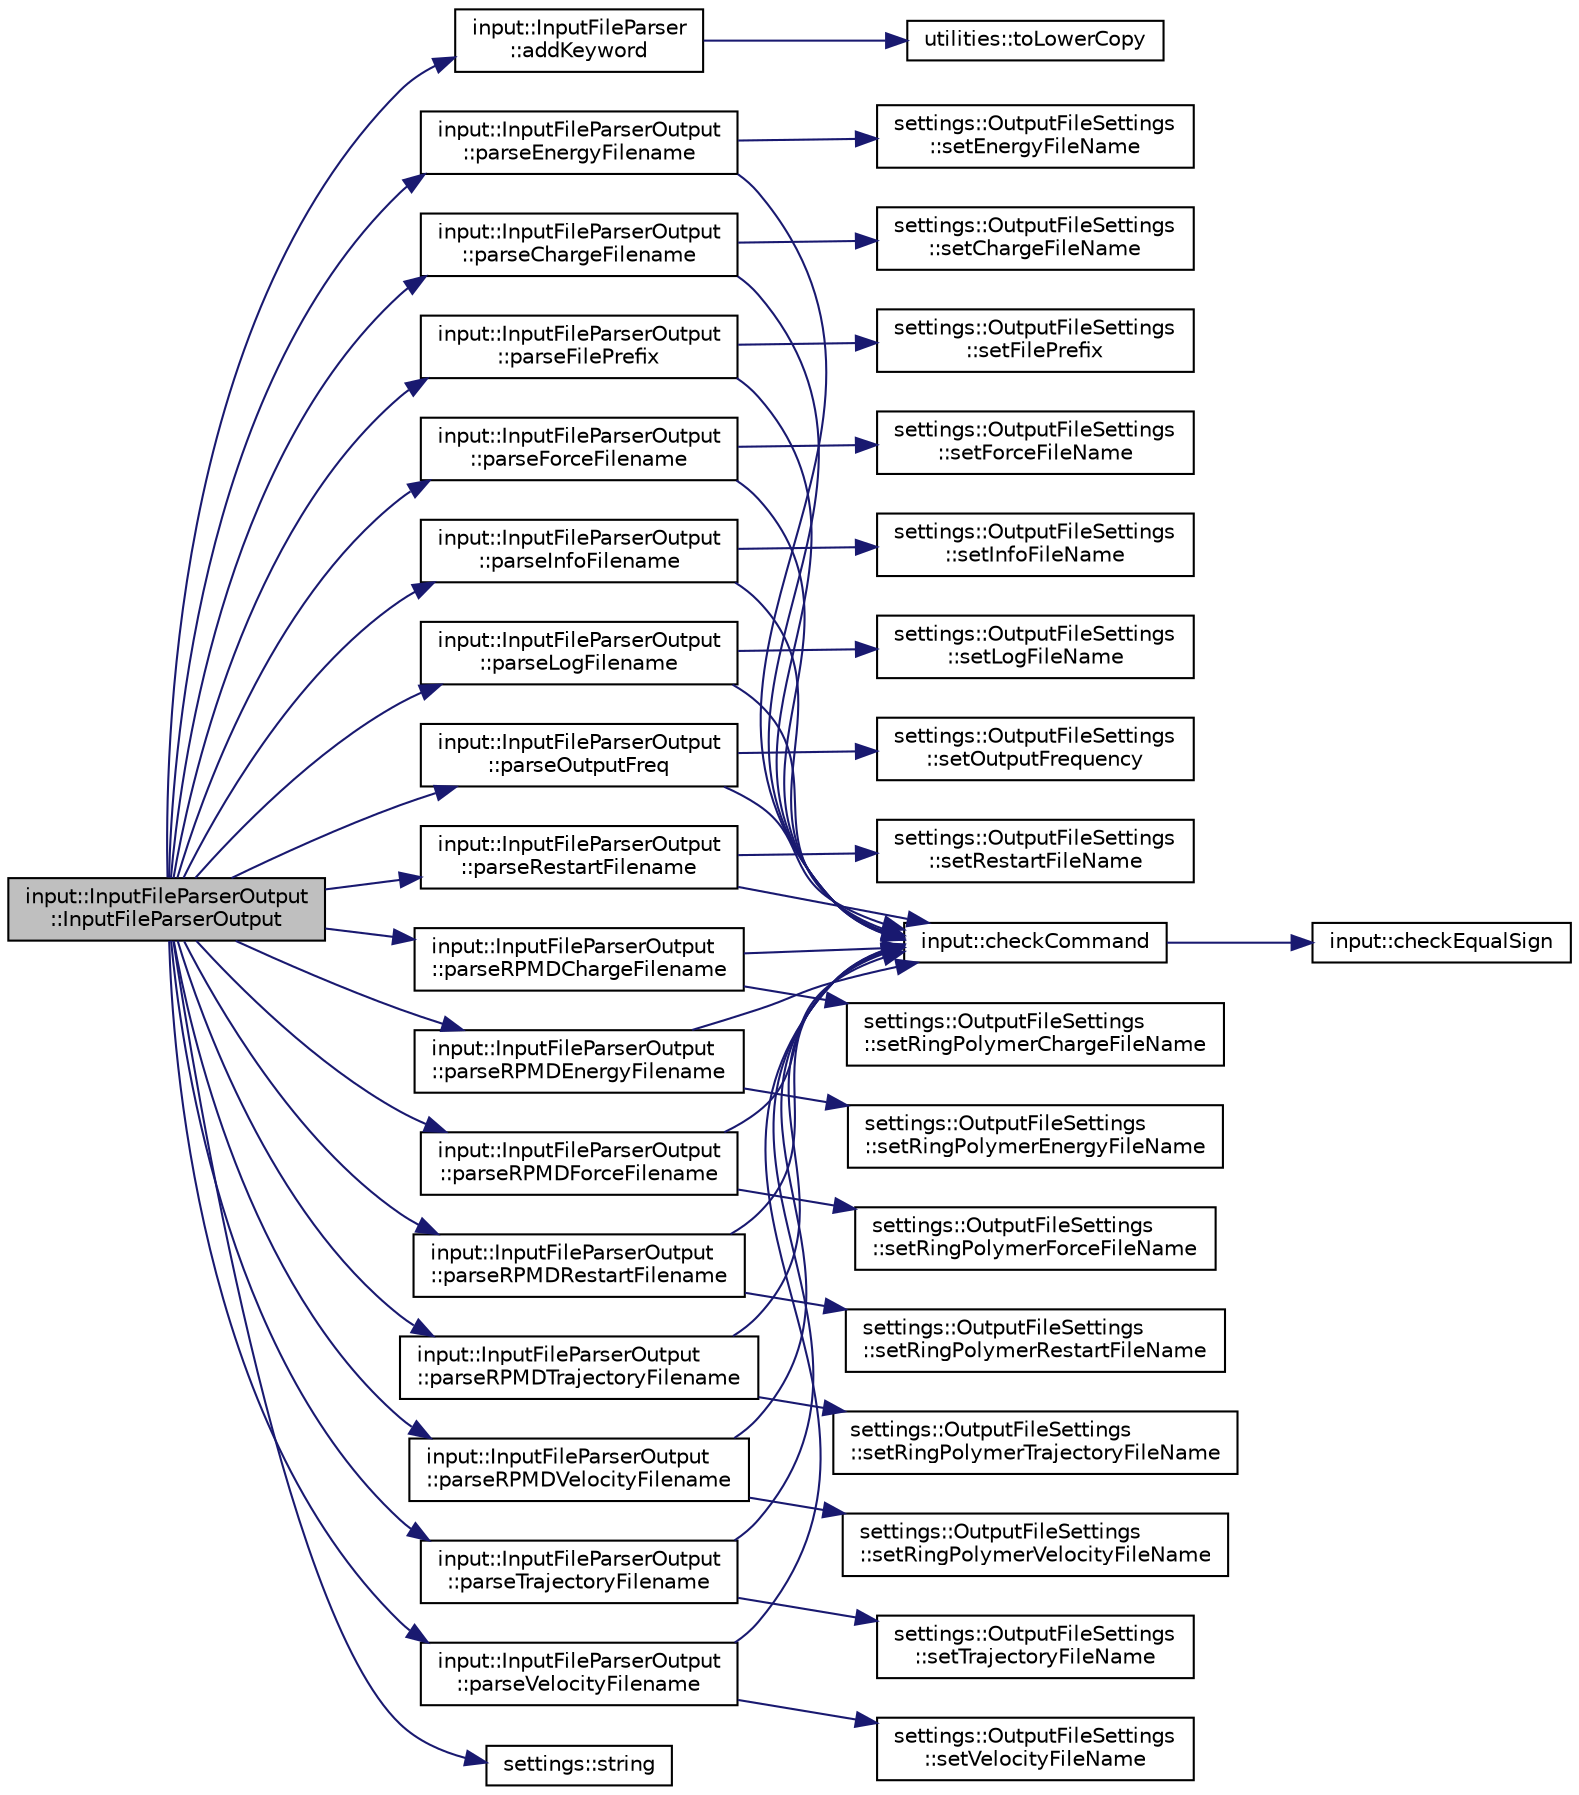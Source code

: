 digraph "input::InputFileParserOutput::InputFileParserOutput"
{
 // LATEX_PDF_SIZE
  edge [fontname="Helvetica",fontsize="10",labelfontname="Helvetica",labelfontsize="10"];
  node [fontname="Helvetica",fontsize="10",shape=record];
  rankdir="LR";
  Node1 [label="input::InputFileParserOutput\l::InputFileParserOutput",height=0.2,width=0.4,color="black", fillcolor="grey75", style="filled", fontcolor="black",tooltip="Construct a new Input File Parser Output:: Input File Parser Output object."];
  Node1 -> Node2 [color="midnightblue",fontsize="10",style="solid",fontname="Helvetica"];
  Node2 [label="input::InputFileParser\l::addKeyword",height=0.2,width=0.4,color="black", fillcolor="white", style="filled",URL="$classinput_1_1InputFileParser.html#ab851322dfd41fcd59d75931012a5fcce",tooltip="add keyword to different keyword maps"];
  Node2 -> Node3 [color="midnightblue",fontsize="10",style="solid",fontname="Helvetica"];
  Node3 [label="utilities::toLowerCopy",height=0.2,width=0.4,color="black", fillcolor="white", style="filled",URL="$namespaceutilities.html#a00b80743096ddd313ba418b9a7730698",tooltip="returns a copy of a string all lower case"];
  Node1 -> Node4 [color="midnightblue",fontsize="10",style="solid",fontname="Helvetica"];
  Node4 [label="input::InputFileParserOutput\l::parseChargeFilename",height=0.2,width=0.4,color="black", fillcolor="white", style="filled",URL="$classinput_1_1InputFileParserOutput.html#a5d97bb415032d93f290f9ee8670b58c1",tooltip="parse charge filename of simulation and add it to output"];
  Node4 -> Node5 [color="midnightblue",fontsize="10",style="solid",fontname="Helvetica"];
  Node5 [label="input::checkCommand",height=0.2,width=0.4,color="black", fillcolor="white", style="filled",URL="$namespaceinput.html#a81877d6bfa9b46cdca1b280c6d1b30fb",tooltip="check if command array has exactly 3 elements"];
  Node5 -> Node6 [color="midnightblue",fontsize="10",style="solid",fontname="Helvetica"];
  Node6 [label="input::checkEqualSign",height=0.2,width=0.4,color="black", fillcolor="white", style="filled",URL="$namespaceinput.html#a586caa23c32d86459177222a3b5d53fe",tooltip="check if parameter is \"=\""];
  Node4 -> Node7 [color="midnightblue",fontsize="10",style="solid",fontname="Helvetica"];
  Node7 [label="settings::OutputFileSettings\l::setChargeFileName",height=0.2,width=0.4,color="black", fillcolor="white", style="filled",URL="$classsettings_1_1OutputFileSettings.html#a36da4727fb2bbd1565f69fd2e5fe1ec7",tooltip=" "];
  Node1 -> Node8 [color="midnightblue",fontsize="10",style="solid",fontname="Helvetica"];
  Node8 [label="input::InputFileParserOutput\l::parseEnergyFilename",height=0.2,width=0.4,color="black", fillcolor="white", style="filled",URL="$classinput_1_1InputFileParserOutput.html#a7c556bc9ae73bbc68a7026b287aee5f0",tooltip="parse energy filename of simulation and add it to output"];
  Node8 -> Node5 [color="midnightblue",fontsize="10",style="solid",fontname="Helvetica"];
  Node8 -> Node9 [color="midnightblue",fontsize="10",style="solid",fontname="Helvetica"];
  Node9 [label="settings::OutputFileSettings\l::setEnergyFileName",height=0.2,width=0.4,color="black", fillcolor="white", style="filled",URL="$classsettings_1_1OutputFileSettings.html#a20814391cc899193058414b6a7c42997",tooltip=" "];
  Node1 -> Node10 [color="midnightblue",fontsize="10",style="solid",fontname="Helvetica"];
  Node10 [label="input::InputFileParserOutput\l::parseFilePrefix",height=0.2,width=0.4,color="black", fillcolor="white", style="filled",URL="$classinput_1_1InputFileParserOutput.html#aa454bb1d0ba4336d09f44f06620e9d91",tooltip="parse file prefix of simulation and set it in output statically"];
  Node10 -> Node5 [color="midnightblue",fontsize="10",style="solid",fontname="Helvetica"];
  Node10 -> Node11 [color="midnightblue",fontsize="10",style="solid",fontname="Helvetica"];
  Node11 [label="settings::OutputFileSettings\l::setFilePrefix",height=0.2,width=0.4,color="black", fillcolor="white", style="filled",URL="$classsettings_1_1OutputFileSettings.html#a976606296ef87b03969fdba8f88c3d0c",tooltip="sets the file prefix for all output files"];
  Node1 -> Node12 [color="midnightblue",fontsize="10",style="solid",fontname="Helvetica"];
  Node12 [label="input::InputFileParserOutput\l::parseForceFilename",height=0.2,width=0.4,color="black", fillcolor="white", style="filled",URL="$classinput_1_1InputFileParserOutput.html#ac9d15a9e27fe4d6b65ad1ae9f68ed323",tooltip="parse velocity filename of simulation and add it to output"];
  Node12 -> Node5 [color="midnightblue",fontsize="10",style="solid",fontname="Helvetica"];
  Node12 -> Node13 [color="midnightblue",fontsize="10",style="solid",fontname="Helvetica"];
  Node13 [label="settings::OutputFileSettings\l::setForceFileName",height=0.2,width=0.4,color="black", fillcolor="white", style="filled",URL="$classsettings_1_1OutputFileSettings.html#a83259dd31e8f928c41eba086ce56b032",tooltip=" "];
  Node1 -> Node14 [color="midnightblue",fontsize="10",style="solid",fontname="Helvetica"];
  Node14 [label="input::InputFileParserOutput\l::parseInfoFilename",height=0.2,width=0.4,color="black", fillcolor="white", style="filled",URL="$classinput_1_1InputFileParserOutput.html#a662134eabc2e1e284b3df8a215087e9a",tooltip="parse info filename of simulation and add it to output"];
  Node14 -> Node5 [color="midnightblue",fontsize="10",style="solid",fontname="Helvetica"];
  Node14 -> Node15 [color="midnightblue",fontsize="10",style="solid",fontname="Helvetica"];
  Node15 [label="settings::OutputFileSettings\l::setInfoFileName",height=0.2,width=0.4,color="black", fillcolor="white", style="filled",URL="$classsettings_1_1OutputFileSettings.html#a843f07aa9bcfd36f03fbbd4a95d5f555",tooltip=" "];
  Node1 -> Node16 [color="midnightblue",fontsize="10",style="solid",fontname="Helvetica"];
  Node16 [label="input::InputFileParserOutput\l::parseLogFilename",height=0.2,width=0.4,color="black", fillcolor="white", style="filled",URL="$classinput_1_1InputFileParserOutput.html#a538015a17c6827957afd0397c4ce5a29",tooltip="parse log filename of simulation and add it to output"];
  Node16 -> Node5 [color="midnightblue",fontsize="10",style="solid",fontname="Helvetica"];
  Node16 -> Node17 [color="midnightblue",fontsize="10",style="solid",fontname="Helvetica"];
  Node17 [label="settings::OutputFileSettings\l::setLogFileName",height=0.2,width=0.4,color="black", fillcolor="white", style="filled",URL="$classsettings_1_1OutputFileSettings.html#a69968f854aeffc59cfa38c3404205fce",tooltip=" "];
  Node1 -> Node18 [color="midnightblue",fontsize="10",style="solid",fontname="Helvetica"];
  Node18 [label="input::InputFileParserOutput\l::parseOutputFreq",height=0.2,width=0.4,color="black", fillcolor="white", style="filled",URL="$classinput_1_1InputFileParserOutput.html#af6ef725376c9992da4cadf2b4eacbb7e",tooltip="parse output frequency of simulation and set it in output statically"];
  Node18 -> Node5 [color="midnightblue",fontsize="10",style="solid",fontname="Helvetica"];
  Node18 -> Node19 [color="midnightblue",fontsize="10",style="solid",fontname="Helvetica"];
  Node19 [label="settings::OutputFileSettings\l::setOutputFrequency",height=0.2,width=0.4,color="black", fillcolor="white", style="filled",URL="$classsettings_1_1OutputFileSettings.html#a442665846d2f9ff5be0306c692c1f3f9",tooltip="Sets the output frequency of the simulation."];
  Node1 -> Node20 [color="midnightblue",fontsize="10",style="solid",fontname="Helvetica"];
  Node20 [label="input::InputFileParserOutput\l::parseRestartFilename",height=0.2,width=0.4,color="black", fillcolor="white", style="filled",URL="$classinput_1_1InputFileParserOutput.html#a5a259b80f87d47f4c1033852076a5d12",tooltip="parse restart filename of simulation and add it to output"];
  Node20 -> Node5 [color="midnightblue",fontsize="10",style="solid",fontname="Helvetica"];
  Node20 -> Node21 [color="midnightblue",fontsize="10",style="solid",fontname="Helvetica"];
  Node21 [label="settings::OutputFileSettings\l::setRestartFileName",height=0.2,width=0.4,color="black", fillcolor="white", style="filled",URL="$classsettings_1_1OutputFileSettings.html#addd5e3ba17cabb7c89d362cafb5ad44e",tooltip=" "];
  Node1 -> Node22 [color="midnightblue",fontsize="10",style="solid",fontname="Helvetica"];
  Node22 [label="input::InputFileParserOutput\l::parseRPMDChargeFilename",height=0.2,width=0.4,color="black", fillcolor="white", style="filled",URL="$classinput_1_1InputFileParserOutput.html#a0c09f88bd1e6f0e0ae6c7f5495beaa53",tooltip="parse RPMD charge filename of simulation and add it to output"];
  Node22 -> Node5 [color="midnightblue",fontsize="10",style="solid",fontname="Helvetica"];
  Node22 -> Node23 [color="midnightblue",fontsize="10",style="solid",fontname="Helvetica"];
  Node23 [label="settings::OutputFileSettings\l::setRingPolymerChargeFileName",height=0.2,width=0.4,color="black", fillcolor="white", style="filled",URL="$classsettings_1_1OutputFileSettings.html#aefbdaa115815414d0253320c8e7f8825",tooltip=" "];
  Node1 -> Node24 [color="midnightblue",fontsize="10",style="solid",fontname="Helvetica"];
  Node24 [label="input::InputFileParserOutput\l::parseRPMDEnergyFilename",height=0.2,width=0.4,color="black", fillcolor="white", style="filled",URL="$classinput_1_1InputFileParserOutput.html#a7814bb4ac78207322246d20f08e13ea8",tooltip="parse RPMD energy filename of simulation and add it to output"];
  Node24 -> Node5 [color="midnightblue",fontsize="10",style="solid",fontname="Helvetica"];
  Node24 -> Node25 [color="midnightblue",fontsize="10",style="solid",fontname="Helvetica"];
  Node25 [label="settings::OutputFileSettings\l::setRingPolymerEnergyFileName",height=0.2,width=0.4,color="black", fillcolor="white", style="filled",URL="$classsettings_1_1OutputFileSettings.html#a14796f735910fde7fe446e4f305e9d9a",tooltip=" "];
  Node1 -> Node26 [color="midnightblue",fontsize="10",style="solid",fontname="Helvetica"];
  Node26 [label="input::InputFileParserOutput\l::parseRPMDForceFilename",height=0.2,width=0.4,color="black", fillcolor="white", style="filled",URL="$classinput_1_1InputFileParserOutput.html#a2665b264bec9ba666a6558fd825aa354",tooltip="parse RPMD force filename of simulation and add it to output"];
  Node26 -> Node5 [color="midnightblue",fontsize="10",style="solid",fontname="Helvetica"];
  Node26 -> Node27 [color="midnightblue",fontsize="10",style="solid",fontname="Helvetica"];
  Node27 [label="settings::OutputFileSettings\l::setRingPolymerForceFileName",height=0.2,width=0.4,color="black", fillcolor="white", style="filled",URL="$classsettings_1_1OutputFileSettings.html#ab7c57bddbd96f4394f7a4ef052be8404",tooltip=" "];
  Node1 -> Node28 [color="midnightblue",fontsize="10",style="solid",fontname="Helvetica"];
  Node28 [label="input::InputFileParserOutput\l::parseRPMDRestartFilename",height=0.2,width=0.4,color="black", fillcolor="white", style="filled",URL="$classinput_1_1InputFileParserOutput.html#a14105a854e52d1859b6fbe524d915329",tooltip="parse RPMD restart filename of simulation and add it to output"];
  Node28 -> Node5 [color="midnightblue",fontsize="10",style="solid",fontname="Helvetica"];
  Node28 -> Node29 [color="midnightblue",fontsize="10",style="solid",fontname="Helvetica"];
  Node29 [label="settings::OutputFileSettings\l::setRingPolymerRestartFileName",height=0.2,width=0.4,color="black", fillcolor="white", style="filled",URL="$classsettings_1_1OutputFileSettings.html#a832349b030edd0998e547223bb76dfdf",tooltip=" "];
  Node1 -> Node30 [color="midnightblue",fontsize="10",style="solid",fontname="Helvetica"];
  Node30 [label="input::InputFileParserOutput\l::parseRPMDTrajectoryFilename",height=0.2,width=0.4,color="black", fillcolor="white", style="filled",URL="$classinput_1_1InputFileParserOutput.html#abbea437868e3d5d60eb6079e1e20f65c",tooltip="parse RPMD trajectory filename of simulation and add it to output"];
  Node30 -> Node5 [color="midnightblue",fontsize="10",style="solid",fontname="Helvetica"];
  Node30 -> Node31 [color="midnightblue",fontsize="10",style="solid",fontname="Helvetica"];
  Node31 [label="settings::OutputFileSettings\l::setRingPolymerTrajectoryFileName",height=0.2,width=0.4,color="black", fillcolor="white", style="filled",URL="$classsettings_1_1OutputFileSettings.html#a76608adea3cbb9479687160e5b6aeb67",tooltip=" "];
  Node1 -> Node32 [color="midnightblue",fontsize="10",style="solid",fontname="Helvetica"];
  Node32 [label="input::InputFileParserOutput\l::parseRPMDVelocityFilename",height=0.2,width=0.4,color="black", fillcolor="white", style="filled",URL="$classinput_1_1InputFileParserOutput.html#a30ef7e3f6d7c5006116065392626e273",tooltip="parse RPMD velocity filename of simulation and add it to output"];
  Node32 -> Node5 [color="midnightblue",fontsize="10",style="solid",fontname="Helvetica"];
  Node32 -> Node33 [color="midnightblue",fontsize="10",style="solid",fontname="Helvetica"];
  Node33 [label="settings::OutputFileSettings\l::setRingPolymerVelocityFileName",height=0.2,width=0.4,color="black", fillcolor="white", style="filled",URL="$classsettings_1_1OutputFileSettings.html#aa9fbc736a3791445096c85946d47bcb0",tooltip=" "];
  Node1 -> Node34 [color="midnightblue",fontsize="10",style="solid",fontname="Helvetica"];
  Node34 [label="input::InputFileParserOutput\l::parseTrajectoryFilename",height=0.2,width=0.4,color="black", fillcolor="white", style="filled",URL="$classinput_1_1InputFileParserOutput.html#a66598911b01c478e64dc03e2b448ea37",tooltip="parse trajectory filename of simulation and add it to output"];
  Node34 -> Node5 [color="midnightblue",fontsize="10",style="solid",fontname="Helvetica"];
  Node34 -> Node35 [color="midnightblue",fontsize="10",style="solid",fontname="Helvetica"];
  Node35 [label="settings::OutputFileSettings\l::setTrajectoryFileName",height=0.2,width=0.4,color="black", fillcolor="white", style="filled",URL="$classsettings_1_1OutputFileSettings.html#a0dc779ee55c10c858c50b4cc44555554",tooltip=" "];
  Node1 -> Node36 [color="midnightblue",fontsize="10",style="solid",fontname="Helvetica"];
  Node36 [label="input::InputFileParserOutput\l::parseVelocityFilename",height=0.2,width=0.4,color="black", fillcolor="white", style="filled",URL="$classinput_1_1InputFileParserOutput.html#a16b22886678ac85ccca11fa8788df86e",tooltip="parse velocity filename of simulation and add it to output"];
  Node36 -> Node5 [color="midnightblue",fontsize="10",style="solid",fontname="Helvetica"];
  Node36 -> Node37 [color="midnightblue",fontsize="10",style="solid",fontname="Helvetica"];
  Node37 [label="settings::OutputFileSettings\l::setVelocityFileName",height=0.2,width=0.4,color="black", fillcolor="white", style="filled",URL="$classsettings_1_1OutputFileSettings.html#afa48127b3866b347b6bd4beff5794f58",tooltip=" "];
  Node1 -> Node38 [color="midnightblue",fontsize="10",style="solid",fontname="Helvetica"];
  Node38 [label="settings::string",height=0.2,width=0.4,color="black", fillcolor="white", style="filled",URL="$namespacesettings.html#a25810432631a237804b3241be4305787",tooltip="return string of manostatType"];
}
